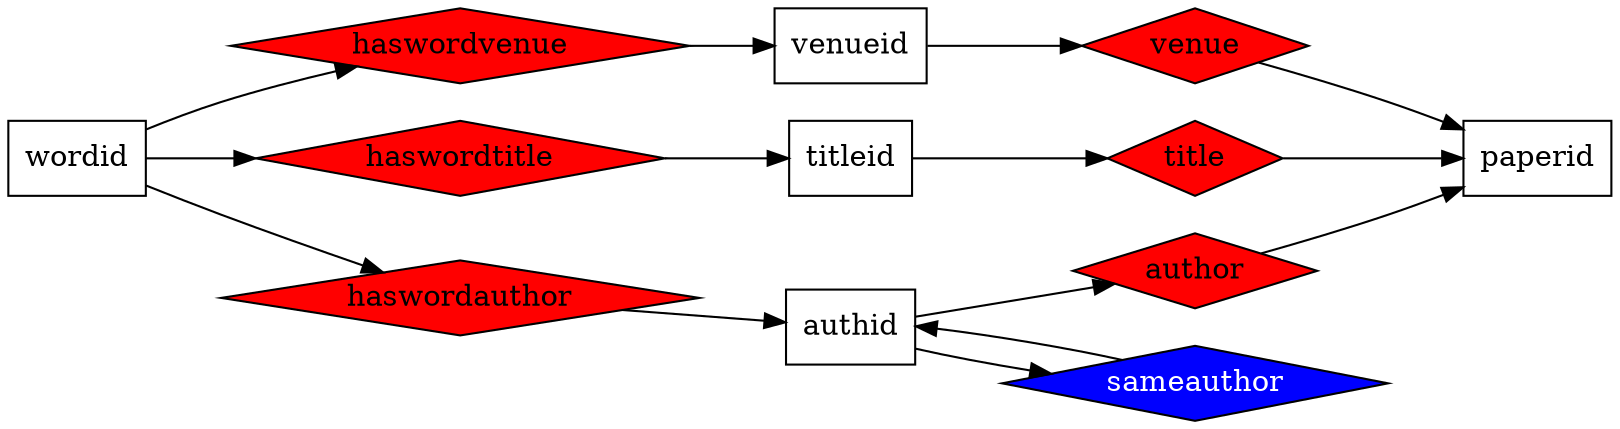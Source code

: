 digraph G {
rankdir=LR;
fontname="sans-serif";
penwidth="0.1";
edge [comment="Wildcard node added automatic in EG."];
node [comment="Wildcard node added automatic in EG."];
"venueid" [shape="box"];
"haswordvenue" [shape="polygon", 
                style="filled", 
                fillcolor="red", 
                orientation="45.0"];
"authid" [shape="box"];
"venue" [shape="polygon", 
         style="filled", 
         fillcolor="red", 
         orientation="45.0"];
"paperid" [shape="box"];
"author" [shape="polygon", 
          style="filled", 
          fillcolor="red", 
          orientation="45.0"];
"haswordtitle" [shape="polygon", 
                style="filled", 
                fillcolor="red", 
                orientation="45.0"];
"title" [shape="polygon", 
         style="filled", 
         fillcolor="red", 
         orientation="45.0"];
"haswordauthor" [shape="polygon", 
                 style="filled", 
                 fillcolor="red", 
                 orientation="45.0"];
"wordid" [shape="box"];
"titleid" [shape="box"];
"sameauthor" -> "authid";
"titleid" -> "title";
"haswordvenue" -> "venueid";
"author" -> "paperid";
"venueid" -> "venue";
"wordid" -> "haswordvenue";
"wordid" -> "haswordauthor";
"authid" -> "sameauthor";
"haswordauthor" -> "authid";
"venue" -> "paperid";
"haswordtitle" -> "titleid";
"wordid" -> "haswordtitle";
"authid" -> "author";
"title" -> "paperid";
"sameauthor" [fontcolor="white", 
              shape="polygon", 
              style="filled", 
              fillcolor="blue", 
              orientation="45.0"];
}
